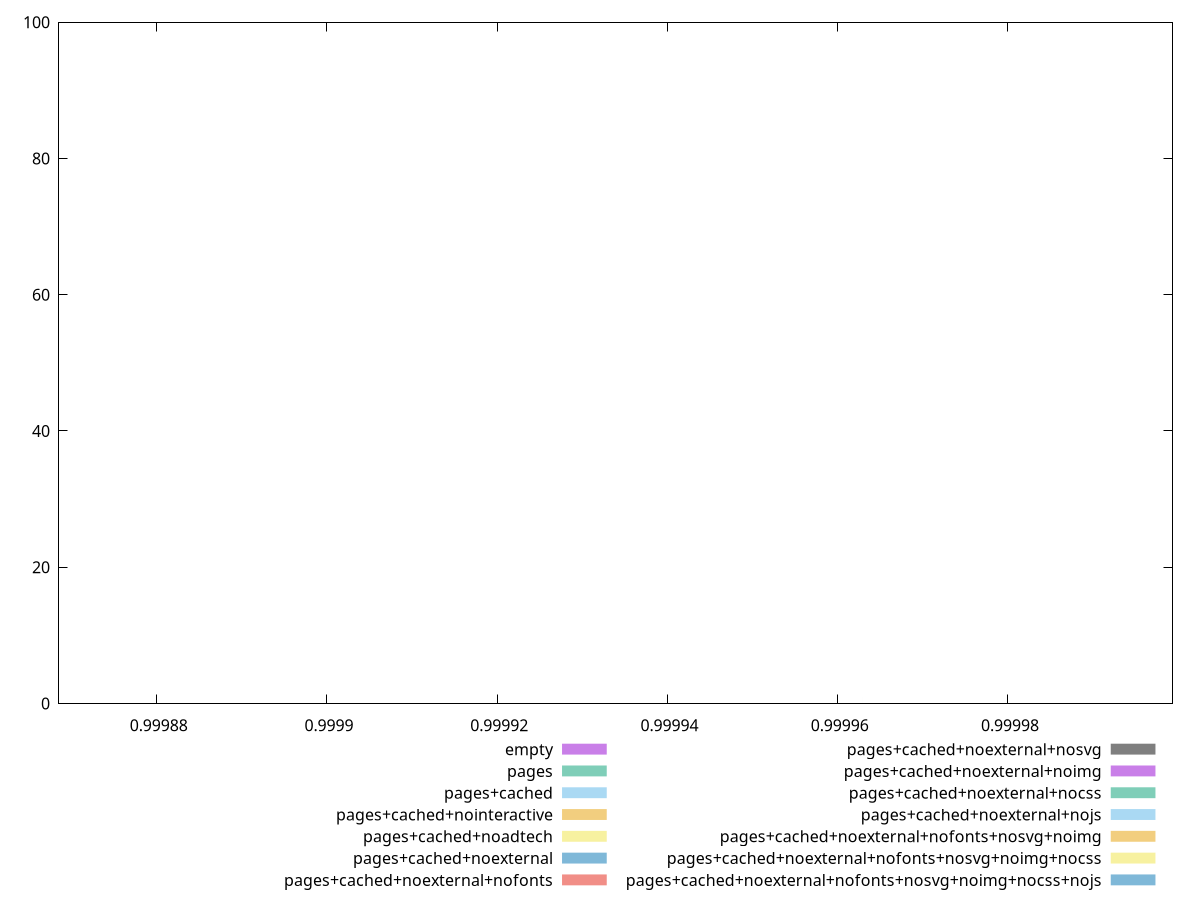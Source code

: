 reset

$empty <<EOF
0.999999338049 100
EOF

$pages <<EOF
0.9998685166769999 1
0.999999338049 98
0.99996285871 1
EOF

$pagesCached <<EOF
0.999999338049 100
EOF

$pagesCachedNointeractive <<EOF
0.999999338049 100
EOF

$pagesCachedNoadtech <<EOF
0.999999338049 100
EOF

$pagesCachedNoexternal <<EOF
0.999999338049 100
EOF

$pagesCachedNoexternalNofonts <<EOF
0.999999338049 100
EOF

$pagesCachedNoexternalNosvg <<EOF
0.999999338049 100
EOF

$pagesCachedNoexternalNoimg <<EOF
0.999999338049 100
EOF

$pagesCachedNoexternalNocss <<EOF
0.999999338049 100
EOF

$pagesCachedNoexternalNojs <<EOF
0.999999338049 100
EOF

$pagesCachedNoexternalNofontsNosvgNoimg <<EOF
0.999999338049 100
EOF

$pagesCachedNoexternalNofontsNosvgNoimgNocss <<EOF
0.999999338049 100
EOF

$pagesCachedNoexternalNofontsNosvgNoimgNocssNojs <<EOF
0.999999338049 100
EOF

set key outside below
set boxwidth 1e-12
set xrange [0.999868516676541:0.9999993380488856]
set yrange [0:100]
set style fill transparent solid 0.5 noborder
set terminal svg size 640, 620 enhanced background rgb 'white'
set output "report_00007_2020-12-11T15:55:29.892Z/estimated-input-latency/comparison/histogram/all_score.svg"

plot $empty title "empty" with boxes, \
     $pages title "pages" with boxes, \
     $pagesCached title "pages+cached" with boxes, \
     $pagesCachedNointeractive title "pages+cached+nointeractive" with boxes, \
     $pagesCachedNoadtech title "pages+cached+noadtech" with boxes, \
     $pagesCachedNoexternal title "pages+cached+noexternal" with boxes, \
     $pagesCachedNoexternalNofonts title "pages+cached+noexternal+nofonts" with boxes, \
     $pagesCachedNoexternalNosvg title "pages+cached+noexternal+nosvg" with boxes, \
     $pagesCachedNoexternalNoimg title "pages+cached+noexternal+noimg" with boxes, \
     $pagesCachedNoexternalNocss title "pages+cached+noexternal+nocss" with boxes, \
     $pagesCachedNoexternalNojs title "pages+cached+noexternal+nojs" with boxes, \
     $pagesCachedNoexternalNofontsNosvgNoimg title "pages+cached+noexternal+nofonts+nosvg+noimg" with boxes, \
     $pagesCachedNoexternalNofontsNosvgNoimgNocss title "pages+cached+noexternal+nofonts+nosvg+noimg+nocss" with boxes, \
     $pagesCachedNoexternalNofontsNosvgNoimgNocssNojs title "pages+cached+noexternal+nofonts+nosvg+noimg+nocss+nojs" with boxes

reset
